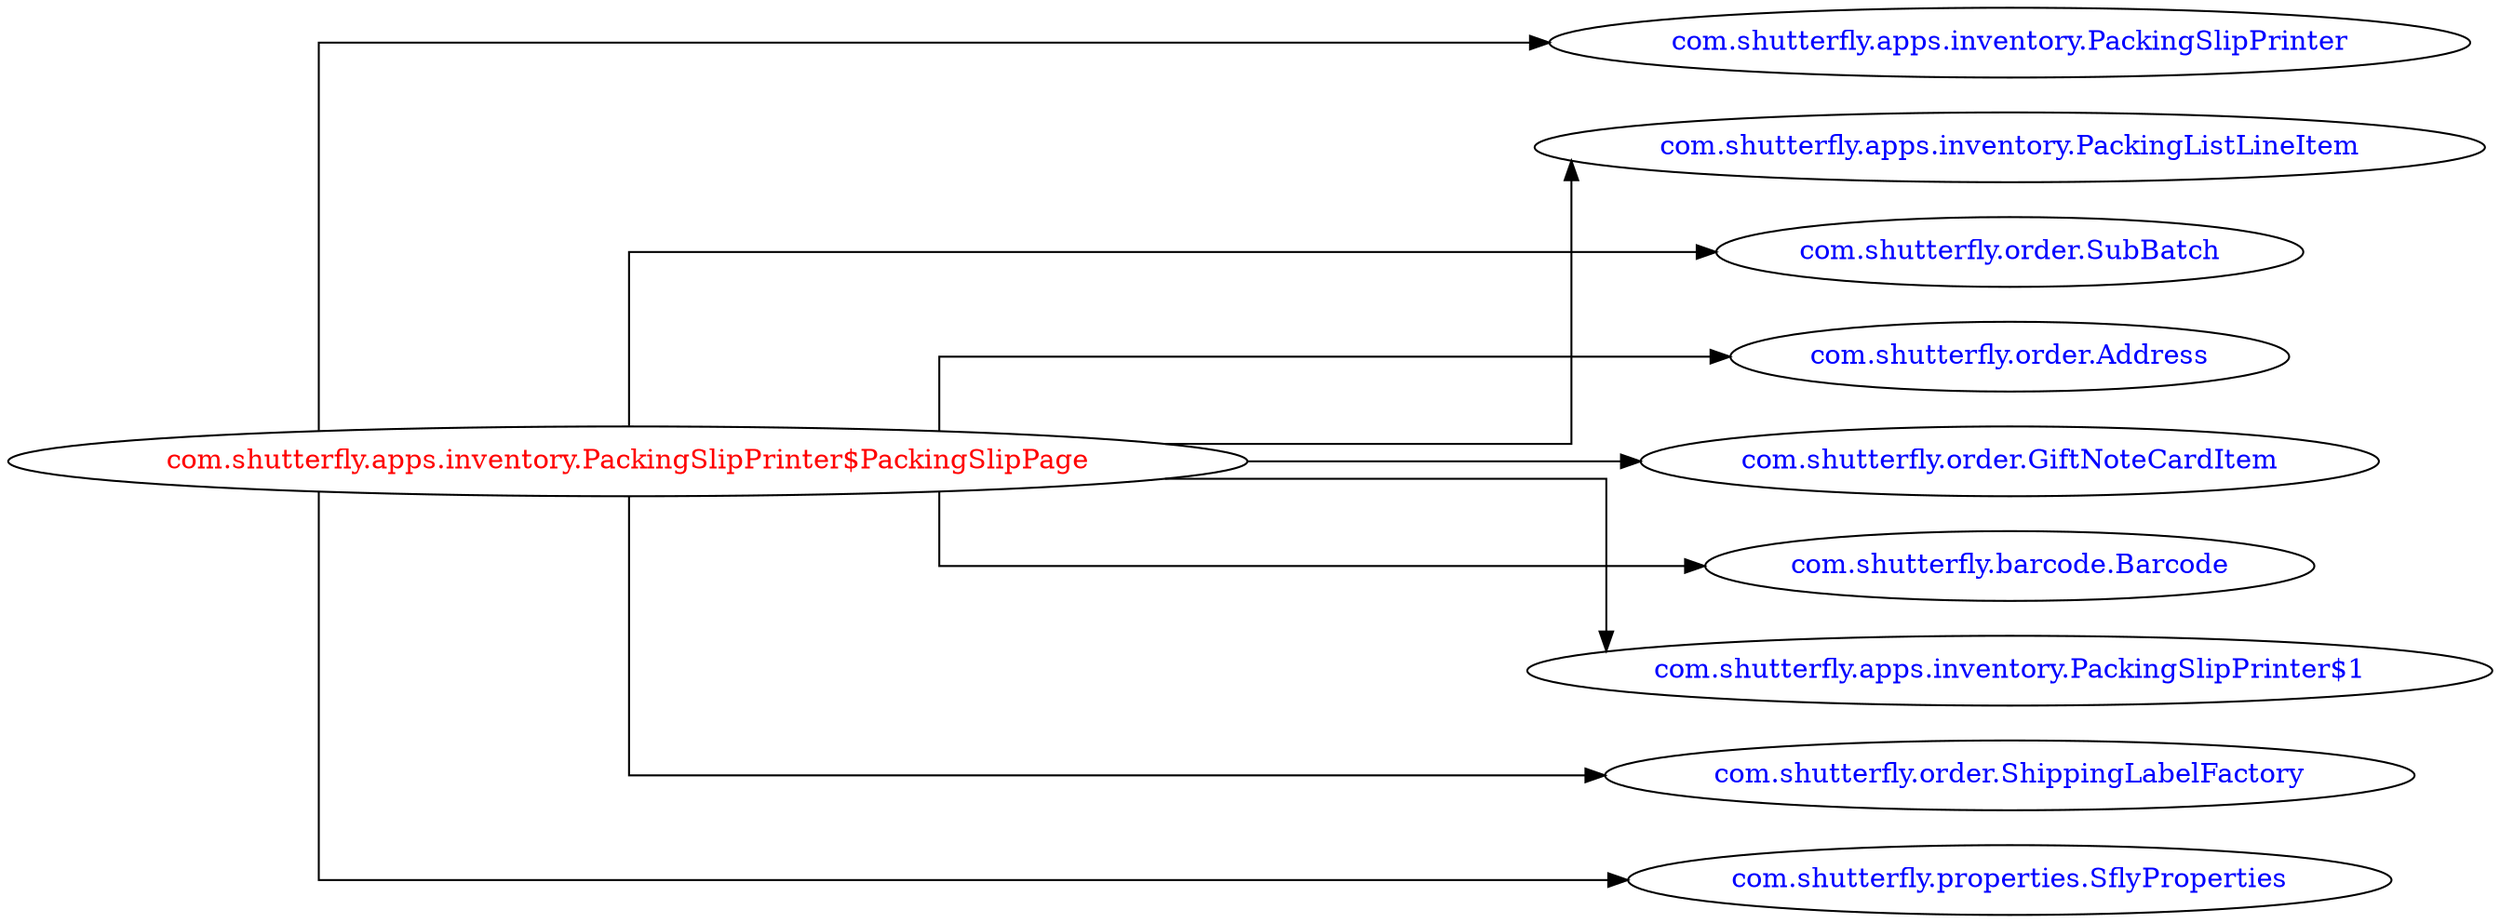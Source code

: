 digraph dependencyGraph {
 concentrate=true;
 ranksep="2.0";
 rankdir="LR"; 
 splines="ortho";
"com.shutterfly.apps.inventory.PackingSlipPrinter$PackingSlipPage" [fontcolor="red"];
"com.shutterfly.apps.inventory.PackingSlipPrinter" [ fontcolor="blue" ];
"com.shutterfly.apps.inventory.PackingSlipPrinter$PackingSlipPage"->"com.shutterfly.apps.inventory.PackingSlipPrinter";
"com.shutterfly.apps.inventory.PackingListLineItem" [ fontcolor="blue" ];
"com.shutterfly.apps.inventory.PackingSlipPrinter$PackingSlipPage"->"com.shutterfly.apps.inventory.PackingListLineItem";
"com.shutterfly.order.SubBatch" [ fontcolor="blue" ];
"com.shutterfly.apps.inventory.PackingSlipPrinter$PackingSlipPage"->"com.shutterfly.order.SubBatch";
"com.shutterfly.order.Address" [ fontcolor="blue" ];
"com.shutterfly.apps.inventory.PackingSlipPrinter$PackingSlipPage"->"com.shutterfly.order.Address";
"com.shutterfly.order.GiftNoteCardItem" [ fontcolor="blue" ];
"com.shutterfly.apps.inventory.PackingSlipPrinter$PackingSlipPage"->"com.shutterfly.order.GiftNoteCardItem";
"com.shutterfly.barcode.Barcode" [ fontcolor="blue" ];
"com.shutterfly.apps.inventory.PackingSlipPrinter$PackingSlipPage"->"com.shutterfly.barcode.Barcode";
"com.shutterfly.apps.inventory.PackingSlipPrinter$1" [ fontcolor="blue" ];
"com.shutterfly.apps.inventory.PackingSlipPrinter$PackingSlipPage"->"com.shutterfly.apps.inventory.PackingSlipPrinter$1";
"com.shutterfly.order.ShippingLabelFactory" [ fontcolor="blue" ];
"com.shutterfly.apps.inventory.PackingSlipPrinter$PackingSlipPage"->"com.shutterfly.order.ShippingLabelFactory";
"com.shutterfly.properties.SflyProperties" [ fontcolor="blue" ];
"com.shutterfly.apps.inventory.PackingSlipPrinter$PackingSlipPage"->"com.shutterfly.properties.SflyProperties";
}